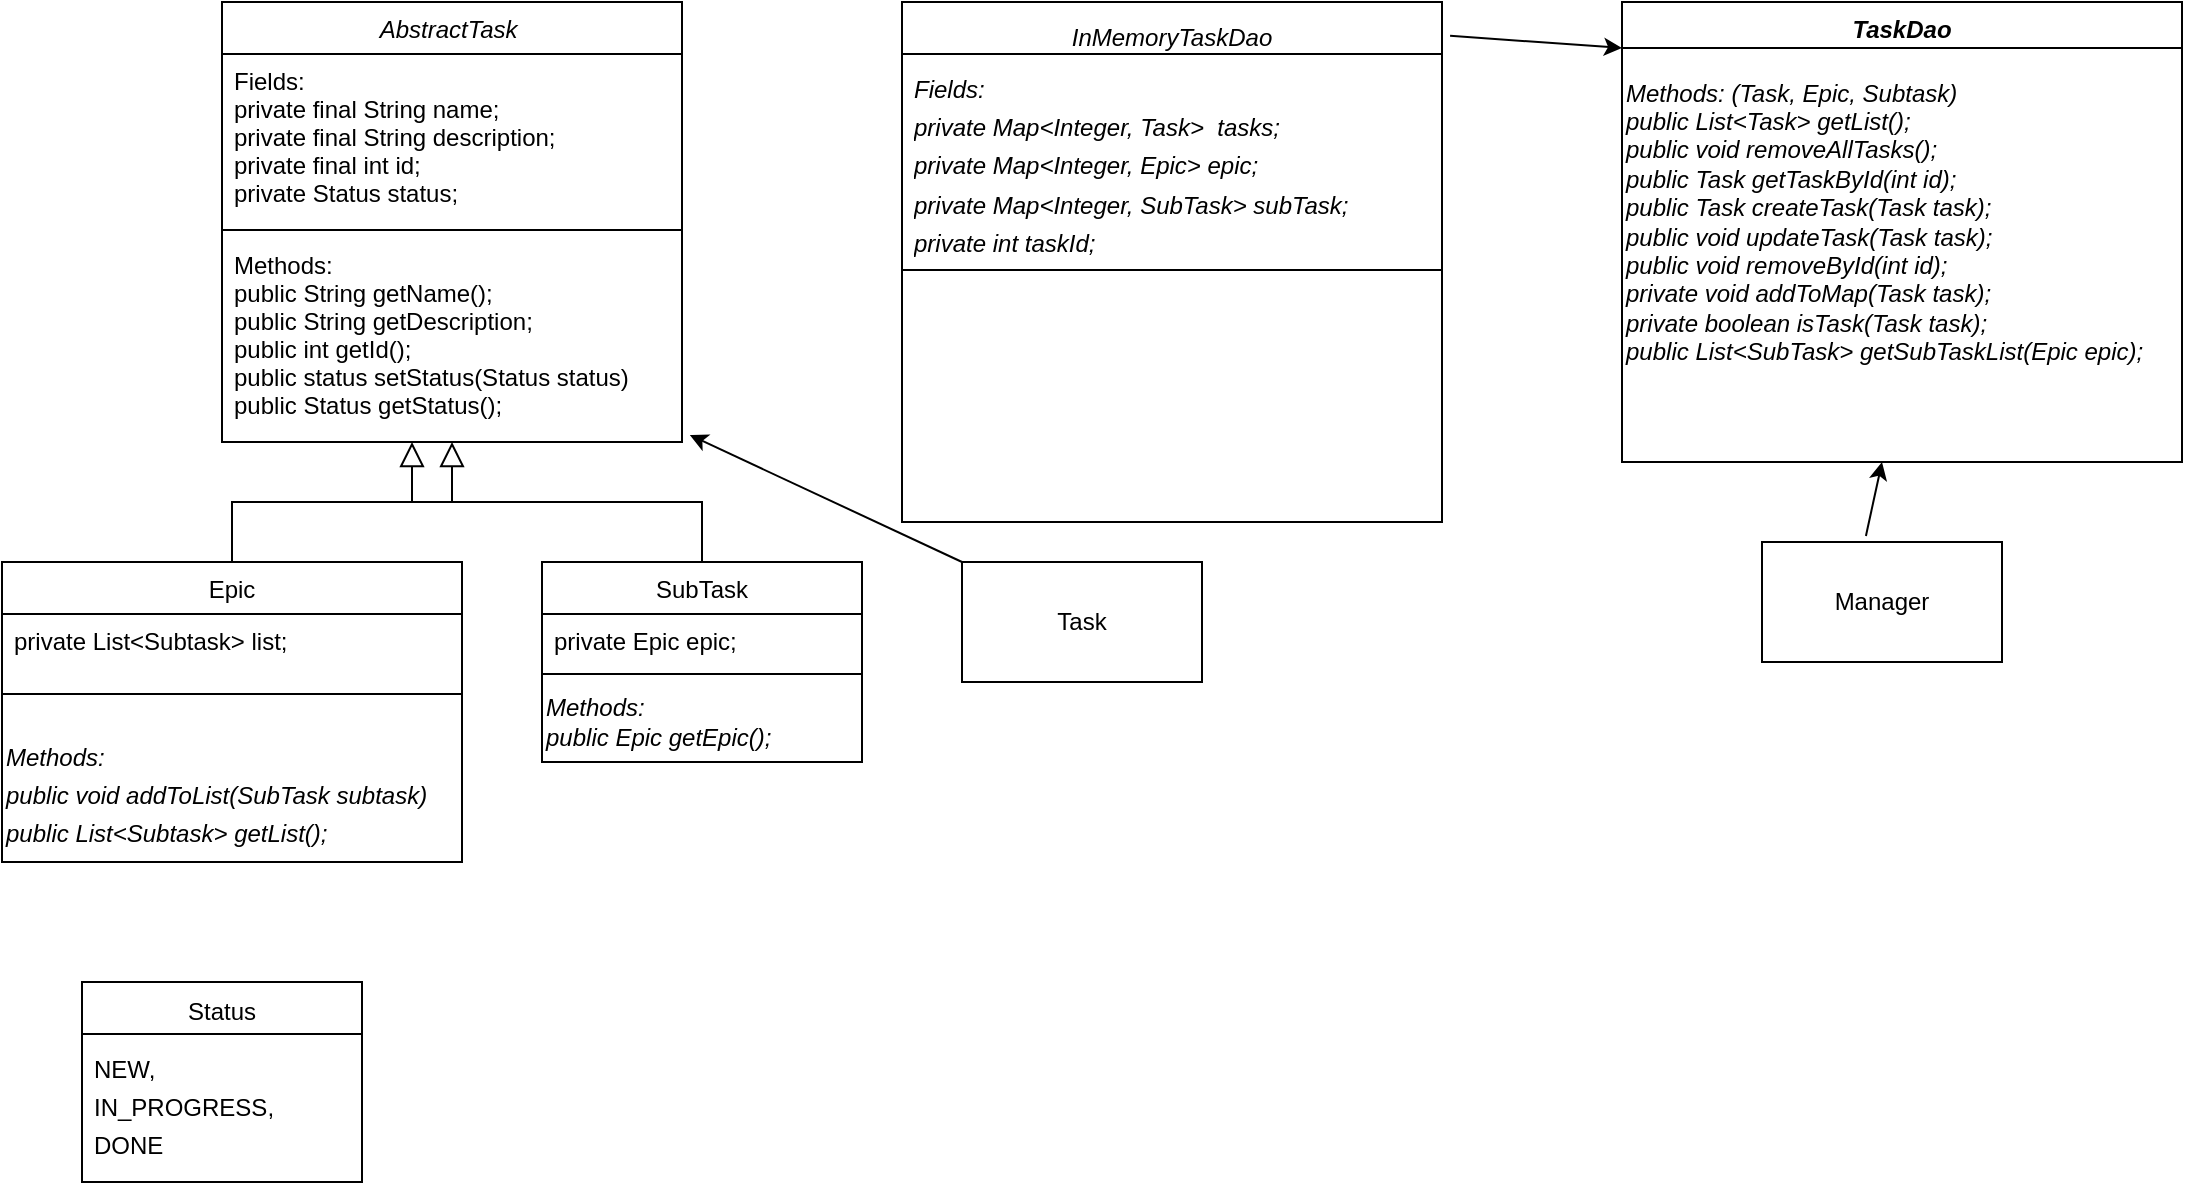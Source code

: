 <mxfile version="20.5.3" type="embed"><diagram id="C5RBs43oDa-KdzZeNtuy" name="Page-1"><mxGraphModel dx="598" dy="618" grid="1" gridSize="10" guides="1" tooltips="1" connect="1" arrows="1" fold="1" page="1" pageScale="1" pageWidth="827" pageHeight="1169" math="0" shadow="0"><root><mxCell id="WIyWlLk6GJQsqaUBKTNV-0"/><mxCell id="WIyWlLk6GJQsqaUBKTNV-1" parent="WIyWlLk6GJQsqaUBKTNV-0"/><mxCell id="zkfFHV4jXpPFQw0GAbJ--0" value="AbstractTask " style="swimlane;fontStyle=2;align=center;verticalAlign=top;childLayout=stackLayout;horizontal=1;startSize=26;horizontalStack=0;resizeParent=1;resizeLast=0;collapsible=1;marginBottom=0;rounded=0;shadow=0;strokeWidth=1;" parent="WIyWlLk6GJQsqaUBKTNV-1" vertex="1"><mxGeometry x="240" y="120" width="230" height="220" as="geometry"><mxRectangle x="220" y="120" width="160" height="26" as="alternateBounds"/></mxGeometry></mxCell><mxCell id="zkfFHV4jXpPFQw0GAbJ--1" value="Fields:&#10;private final String name;&#10;private final String description;&#10;private final int id; &#10;private Status status;&#10;" style="text;align=left;verticalAlign=top;spacingLeft=4;spacingRight=4;overflow=hidden;rotatable=0;points=[[0,0.5],[1,0.5]];portConstraint=eastwest;" parent="zkfFHV4jXpPFQw0GAbJ--0" vertex="1"><mxGeometry y="26" width="230" height="84" as="geometry"/></mxCell><mxCell id="zkfFHV4jXpPFQw0GAbJ--4" value="" style="line;html=1;strokeWidth=1;align=left;verticalAlign=middle;spacingTop=-1;spacingLeft=3;spacingRight=3;rotatable=0;labelPosition=right;points=[];portConstraint=eastwest;" parent="zkfFHV4jXpPFQw0GAbJ--0" vertex="1"><mxGeometry y="110" width="230" height="8" as="geometry"/></mxCell><mxCell id="zkfFHV4jXpPFQw0GAbJ--5" value="Methods:&#10;public String getName();&#10;public String getDescription; &#10;public int getId(); &#10;public status setStatus(Status status)&#10;public Status getStatus();" style="text;align=left;verticalAlign=top;spacingLeft=4;spacingRight=4;overflow=hidden;rotatable=0;points=[[0,0.5],[1,0.5]];portConstraint=eastwest;" parent="zkfFHV4jXpPFQw0GAbJ--0" vertex="1"><mxGeometry y="118" width="230" height="102" as="geometry"/></mxCell><mxCell id="zkfFHV4jXpPFQw0GAbJ--6" value="Epic" style="swimlane;fontStyle=0;align=center;verticalAlign=top;childLayout=stackLayout;horizontal=1;startSize=26;horizontalStack=0;resizeParent=1;resizeLast=0;collapsible=1;marginBottom=0;rounded=0;shadow=0;strokeWidth=1;" parent="WIyWlLk6GJQsqaUBKTNV-1" vertex="1"><mxGeometry x="130" y="400" width="230" height="150" as="geometry"><mxRectangle x="130" y="380" width="160" height="26" as="alternateBounds"/></mxGeometry></mxCell><mxCell id="zkfFHV4jXpPFQw0GAbJ--7" value="private List&lt;Subtask&gt; list; &#10;" style="text;align=left;verticalAlign=top;spacingLeft=4;spacingRight=4;overflow=hidden;rotatable=0;points=[[0,0.5],[1,0.5]];portConstraint=eastwest;" parent="zkfFHV4jXpPFQw0GAbJ--6" vertex="1"><mxGeometry y="26" width="230" height="26" as="geometry"/></mxCell><mxCell id="zkfFHV4jXpPFQw0GAbJ--9" value="" style="line;html=1;strokeWidth=1;align=left;verticalAlign=middle;spacingTop=-1;spacingLeft=3;spacingRight=3;rotatable=0;labelPosition=right;points=[];portConstraint=eastwest;" parent="zkfFHV4jXpPFQw0GAbJ--6" vertex="1"><mxGeometry y="52" width="230" height="28" as="geometry"/></mxCell><mxCell id="elmlWudnamhMmCJbLNU5-26" value="&lt;span style=&quot;font-size: 12px;&quot;&gt;&lt;i&gt;Methods:&lt;br&gt;public void addToList(SubTask subtask)&lt;br&gt;public List&amp;lt;Subtask&amp;gt; getList();&lt;br&gt;&lt;/i&gt;&lt;/span&gt;" style="text;html=1;align=left;verticalAlign=middle;resizable=0;points=[];autosize=1;strokeColor=none;fillColor=none;fontSize=16;" parent="zkfFHV4jXpPFQw0GAbJ--6" vertex="1"><mxGeometry y="80" width="230" height="70" as="geometry"/></mxCell><mxCell id="zkfFHV4jXpPFQw0GAbJ--12" value="" style="endArrow=block;endSize=10;endFill=0;shadow=0;strokeWidth=1;rounded=0;edgeStyle=elbowEdgeStyle;elbow=vertical;" parent="WIyWlLk6GJQsqaUBKTNV-1" source="zkfFHV4jXpPFQw0GAbJ--6" target="zkfFHV4jXpPFQw0GAbJ--0" edge="1"><mxGeometry width="160" relative="1" as="geometry"><mxPoint x="200" y="203" as="sourcePoint"/><mxPoint x="200" y="203" as="targetPoint"/></mxGeometry></mxCell><mxCell id="zkfFHV4jXpPFQw0GAbJ--13" value="SubTask" style="swimlane;fontStyle=0;align=center;verticalAlign=top;childLayout=stackLayout;horizontal=1;startSize=26;horizontalStack=0;resizeParent=1;resizeLast=0;collapsible=1;marginBottom=0;rounded=0;shadow=0;strokeWidth=1;" parent="WIyWlLk6GJQsqaUBKTNV-1" vertex="1"><mxGeometry x="400" y="400" width="160" height="100" as="geometry"><mxRectangle x="340" y="380" width="170" height="26" as="alternateBounds"/></mxGeometry></mxCell><mxCell id="zkfFHV4jXpPFQw0GAbJ--14" value="private Epic epic;" style="text;align=left;verticalAlign=top;spacingLeft=4;spacingRight=4;overflow=hidden;rotatable=0;points=[[0,0.5],[1,0.5]];portConstraint=eastwest;" parent="zkfFHV4jXpPFQw0GAbJ--13" vertex="1"><mxGeometry y="26" width="160" height="26" as="geometry"/></mxCell><mxCell id="zkfFHV4jXpPFQw0GAbJ--15" value="" style="line;html=1;strokeWidth=1;align=left;verticalAlign=middle;spacingTop=-1;spacingLeft=3;spacingRight=3;rotatable=0;labelPosition=right;points=[];portConstraint=eastwest;" parent="zkfFHV4jXpPFQw0GAbJ--13" vertex="1"><mxGeometry y="52" width="160" height="8" as="geometry"/></mxCell><mxCell id="elmlWudnamhMmCJbLNU5-28" value="Methods:&lt;br&gt;public Epic getEpic();" style="text;html=1;align=left;verticalAlign=middle;resizable=0;points=[];autosize=1;strokeColor=none;fillColor=none;fontSize=12;fontStyle=2" parent="zkfFHV4jXpPFQw0GAbJ--13" vertex="1"><mxGeometry y="60" width="160" height="40" as="geometry"/></mxCell><mxCell id="zkfFHV4jXpPFQw0GAbJ--16" value="" style="endArrow=block;endSize=10;endFill=0;shadow=0;strokeWidth=1;rounded=0;edgeStyle=elbowEdgeStyle;elbow=vertical;" parent="WIyWlLk6GJQsqaUBKTNV-1" source="zkfFHV4jXpPFQw0GAbJ--13" edge="1"><mxGeometry width="160" relative="1" as="geometry"><mxPoint x="210" y="373" as="sourcePoint"/><mxPoint x="335" y="340" as="targetPoint"/></mxGeometry></mxCell><mxCell id="elmlWudnamhMmCJbLNU5-8" value="&lt;span style=&quot;font-size: 12px; font-weight: 400;&quot;&gt;&lt;i&gt;InMemoryTaskDao&lt;/i&gt;&lt;/span&gt;" style="swimlane;fontStyle=1;align=center;verticalAlign=top;childLayout=stackLayout;horizontal=1;startSize=26;horizontalStack=0;resizeParent=1;resizeParentMax=0;resizeLast=0;collapsible=1;marginBottom=0;whiteSpace=wrap;html=1;fontSize=16;" parent="WIyWlLk6GJQsqaUBKTNV-1" vertex="1"><mxGeometry x="580" y="120" width="270" height="260" as="geometry"/></mxCell><mxCell id="elmlWudnamhMmCJbLNU5-9" value="&lt;i&gt;&lt;font style=&quot;font-size: 12px;&quot;&gt;Fields:&lt;br&gt;private Map&amp;lt;Integer, Task&amp;gt;&amp;nbsp; tasks;&lt;br&gt;private Map&amp;lt;Integer, Epic&amp;gt; epic;&lt;br&gt;private Map&amp;lt;Integer, SubTask&amp;gt; subTask;&lt;br&gt;private int taskId;&lt;br&gt;&lt;br&gt;&lt;/font&gt;&lt;/i&gt;" style="text;strokeColor=none;fillColor=none;align=left;verticalAlign=top;spacingLeft=4;spacingRight=4;overflow=hidden;rotatable=0;points=[[0,0.5],[1,0.5]];portConstraint=eastwest;whiteSpace=wrap;html=1;fontSize=16;" parent="elmlWudnamhMmCJbLNU5-8" vertex="1"><mxGeometry y="26" width="270" height="104" as="geometry"/></mxCell><mxCell id="elmlWudnamhMmCJbLNU5-10" value="" style="line;strokeWidth=1;fillColor=none;align=left;verticalAlign=middle;spacingTop=-1;spacingLeft=3;spacingRight=3;rotatable=0;labelPosition=right;points=[];portConstraint=eastwest;strokeColor=inherit;fontSize=16;" parent="elmlWudnamhMmCJbLNU5-8" vertex="1"><mxGeometry y="130" width="270" height="8" as="geometry"/></mxCell><mxCell id="elmlWudnamhMmCJbLNU5-11" value="&lt;i style=&quot;font-size: 12px;&quot;&gt;&lt;br&gt;&lt;/i&gt;" style="text;strokeColor=none;fillColor=none;align=left;verticalAlign=top;spacingLeft=4;spacingRight=4;overflow=hidden;rotatable=0;points=[[0,0.5],[1,0.5]];portConstraint=eastwest;whiteSpace=wrap;html=1;fontSize=16;" parent="elmlWudnamhMmCJbLNU5-8" vertex="1"><mxGeometry y="138" width="270" height="122" as="geometry"/></mxCell><mxCell id="elmlWudnamhMmCJbLNU5-16" value="&lt;font style=&quot;font-size: 12px;&quot;&gt;Status&lt;/font&gt;" style="swimlane;fontStyle=0;childLayout=stackLayout;horizontal=1;startSize=26;fillColor=none;horizontalStack=0;resizeParent=1;resizeParentMax=0;resizeLast=0;collapsible=1;marginBottom=0;whiteSpace=wrap;html=1;fontSize=16;" parent="WIyWlLk6GJQsqaUBKTNV-1" vertex="1"><mxGeometry x="170" y="610" width="140" height="100" as="geometry"/></mxCell><mxCell id="elmlWudnamhMmCJbLNU5-18" value="&lt;font style=&quot;font-size: 12px;&quot;&gt;&lt;span style=&quot;&quot;&gt;N&lt;/span&gt;EW,&lt;br&gt;IN_PROGRESS,&lt;br&gt;DONE&lt;br&gt;&lt;/font&gt;" style="text;strokeColor=none;fillColor=none;align=left;verticalAlign=top;spacingLeft=4;spacingRight=4;overflow=hidden;rotatable=0;points=[[0,0.5],[1,0.5]];portConstraint=eastwest;whiteSpace=wrap;html=1;fontSize=16;" parent="elmlWudnamhMmCJbLNU5-16" vertex="1"><mxGeometry y="26" width="140" height="74" as="geometry"/></mxCell><mxCell id="elmlWudnamhMmCJbLNU5-31" value="&lt;span style=&quot;font-size: 12px;&quot;&gt;&lt;i&gt;TaskDao&lt;/i&gt;&lt;/span&gt;" style="swimlane;whiteSpace=wrap;html=1;fontSize=16;startSize=23;" parent="WIyWlLk6GJQsqaUBKTNV-1" vertex="1"><mxGeometry x="940" y="120" width="280" height="230" as="geometry"/></mxCell><mxCell id="0" value="&lt;i style=&quot;&quot;&gt;Methods: (Task, Epic, Subtask)&lt;br&gt;public List&amp;lt;Task&amp;gt; getList();&lt;br&gt;public void removeAllTasks();&lt;br&gt;public Task getTaskById(int id);&lt;br&gt;public Task createTask(Task task);&lt;br&gt;public void updateTask(Task task);&lt;br&gt;public void removeById(int id);&lt;br&gt;private void addToMap(Task task);&lt;br&gt;private boolean isTask(Task task);&lt;br&gt;public List&amp;lt;SubTask&amp;gt; getSubTaskList(Epic epic);&lt;/i&gt;" style="text;html=1;align=left;verticalAlign=middle;resizable=0;points=[];autosize=1;strokeColor=none;fillColor=none;" parent="elmlWudnamhMmCJbLNU5-31" vertex="1"><mxGeometry y="30" width="280" height="160" as="geometry"/></mxCell><mxCell id="1" value="Manager" style="rounded=0;whiteSpace=wrap;html=1;" parent="WIyWlLk6GJQsqaUBKTNV-1" vertex="1"><mxGeometry x="1010" y="390" width="120" height="60" as="geometry"/></mxCell><mxCell id="3" value="" style="endArrow=classic;html=1;rounded=0;exitX=0.433;exitY=-0.05;exitDx=0;exitDy=0;exitPerimeter=0;" parent="WIyWlLk6GJQsqaUBKTNV-1" source="1" edge="1"><mxGeometry width="50" height="50" relative="1" as="geometry"><mxPoint x="1110" y="350" as="sourcePoint"/><mxPoint x="1070" y="350" as="targetPoint"/></mxGeometry></mxCell><mxCell id="4" value="" style="endArrow=classic;html=1;rounded=0;entryX=0;entryY=0.1;entryDx=0;entryDy=0;entryPerimeter=0;exitX=1.015;exitY=0.065;exitDx=0;exitDy=0;exitPerimeter=0;" parent="WIyWlLk6GJQsqaUBKTNV-1" source="elmlWudnamhMmCJbLNU5-8" target="elmlWudnamhMmCJbLNU5-31" edge="1"><mxGeometry width="50" height="50" relative="1" as="geometry"><mxPoint x="750" y="280" as="sourcePoint"/><mxPoint x="800" y="230" as="targetPoint"/></mxGeometry></mxCell><mxCell id="5" value="Task&lt;br&gt;" style="rounded=0;whiteSpace=wrap;html=1;" parent="WIyWlLk6GJQsqaUBKTNV-1" vertex="1"><mxGeometry x="610" y="400" width="120" height="60" as="geometry"/></mxCell><mxCell id="7" value="" style="endArrow=classic;html=1;rounded=0;exitX=0;exitY=0;exitDx=0;exitDy=0;entryX=1.017;entryY=0.966;entryDx=0;entryDy=0;entryPerimeter=0;" parent="WIyWlLk6GJQsqaUBKTNV-1" source="5" target="zkfFHV4jXpPFQw0GAbJ--5" edge="1"><mxGeometry width="50" height="50" relative="1" as="geometry"><mxPoint x="460" y="350" as="sourcePoint"/><mxPoint x="510" y="300" as="targetPoint"/></mxGeometry></mxCell></root></mxGraphModel></diagram></mxfile>
